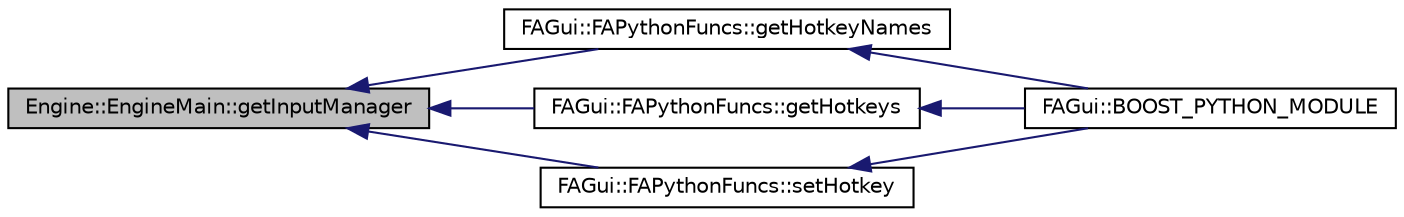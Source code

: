 digraph G
{
  edge [fontname="Helvetica",fontsize="10",labelfontname="Helvetica",labelfontsize="10"];
  node [fontname="Helvetica",fontsize="10",shape=record];
  rankdir="LR";
  Node1 [label="Engine::EngineMain::getInputManager",height=0.2,width=0.4,color="black", fillcolor="grey75", style="filled" fontcolor="black"];
  Node1 -> Node2 [dir="back",color="midnightblue",fontsize="10",style="solid",fontname="Helvetica"];
  Node2 [label="FAGui::FAPythonFuncs::getHotkeyNames",height=0.2,width=0.4,color="black", fillcolor="white", style="filled",URL="$class_f_a_gui_1_1_f_a_python_funcs.html#a5d628bad1e601c5ea59f11bede2fd890"];
  Node2 -> Node3 [dir="back",color="midnightblue",fontsize="10",style="solid",fontname="Helvetica"];
  Node3 [label="FAGui::BOOST_PYTHON_MODULE",height=0.2,width=0.4,color="black", fillcolor="white", style="filled",URL="$namespace_f_a_gui.html#afbfc2a5c5a5f9d7a9f9465179a85b8a4"];
  Node1 -> Node4 [dir="back",color="midnightblue",fontsize="10",style="solid",fontname="Helvetica"];
  Node4 [label="FAGui::FAPythonFuncs::getHotkeys",height=0.2,width=0.4,color="black", fillcolor="white", style="filled",URL="$class_f_a_gui_1_1_f_a_python_funcs.html#a4e2a57a6cca3fc9484e17b9381d85e5d"];
  Node4 -> Node3 [dir="back",color="midnightblue",fontsize="10",style="solid",fontname="Helvetica"];
  Node1 -> Node5 [dir="back",color="midnightblue",fontsize="10",style="solid",fontname="Helvetica"];
  Node5 [label="FAGui::FAPythonFuncs::setHotkey",height=0.2,width=0.4,color="black", fillcolor="white", style="filled",URL="$class_f_a_gui_1_1_f_a_python_funcs.html#a1622e498fae9ef53a2ff6df443b43822"];
  Node5 -> Node3 [dir="back",color="midnightblue",fontsize="10",style="solid",fontname="Helvetica"];
}
